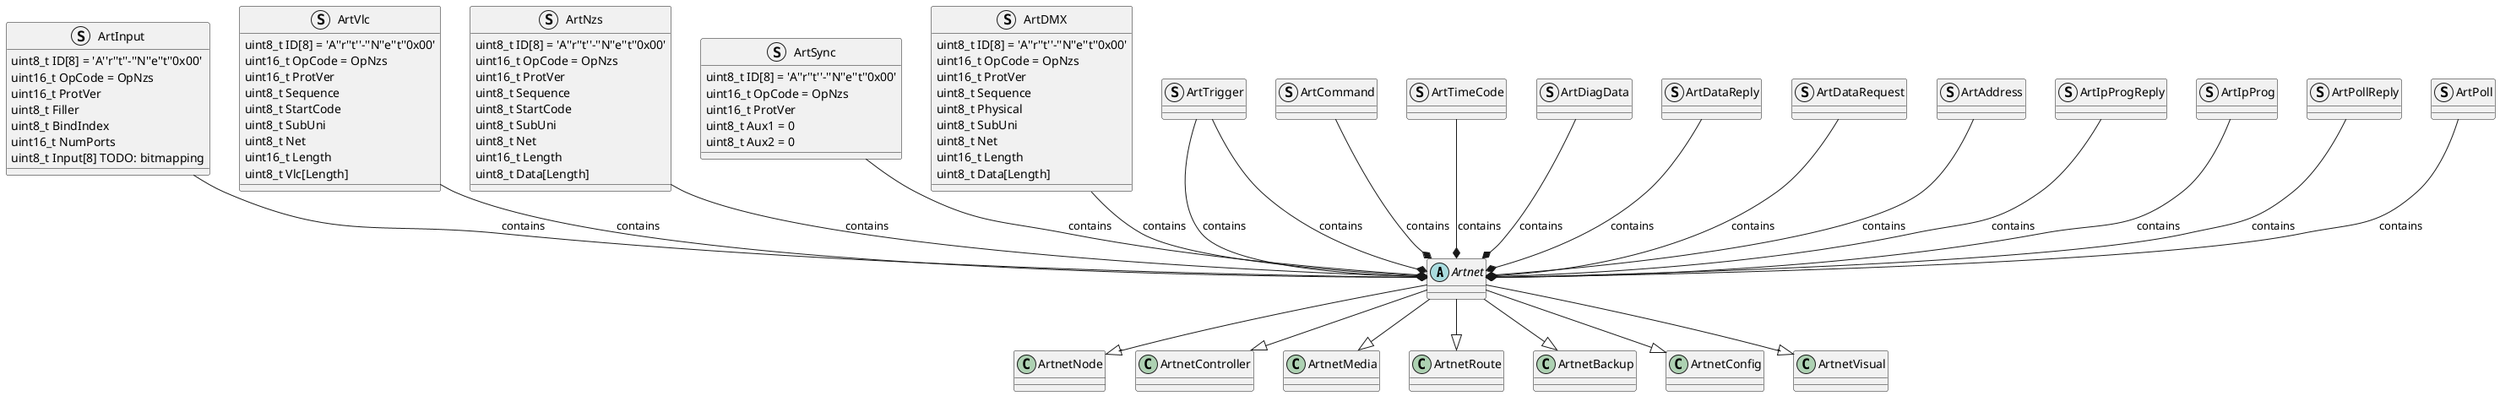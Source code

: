 @startuml classDiagram

abstract class "Artnet" as cl_artnet {
    
    
}
class "ArtnetNode" as cl_node
class "ArtnetController" as cl_controller
class "ArtnetMedia" as cl_media
class "ArtnetRoute" as cl_route
class "ArtnetBackup" as cl_backup
class "ArtnetConfig" as cl_config
class "ArtnetVisual" as cl_visual

struct "ArtPoll" as pkt_artpoll
struct "ArtPollReply" as pkt_artpollreply
struct "ArtIpProg" as pkt_artipprog
struct "ArtIpProgReply" as pkt_artipprogreply
struct "ArtAddress" as pkt_artaddress
struct "ArtDataRequest" as pkt_artdatarequest
struct "ArtDataReply" as pkt_artdatareply
struct "ArtDiagData" as pkt_artdiagdata
struct "ArtTimeCode" as pkt_arttimecode
struct "ArtCommand" as pkt_artcommand
struct "ArtTrigger" as pkt_arttrigger
struct "ArtDMX" as pkt_artdmx{
    uint8_t ID[8] = 'A''r''t''-''N''e''t''0x00'
    uint16_t OpCode = OpNzs
    uint16_t ProtVer
    uint8_t Sequence
    uint8_t Physical
    uint8_t SubUni
    uint8_t Net
    uint16_t Length
    uint8_t Data[Length]
}
struct "ArtSync" as pkt_artsync{
    uint8_t ID[8] = 'A''r''t''-''N''e''t''0x00'
    uint16_t OpCode = OpNzs
    uint16_t ProtVer
    uint8_t Aux1 = 0
    uint8_t Aux2 = 0
}
struct "ArtNzs" as pkt_artnzs{
    uint8_t ID[8] = 'A''r''t''-''N''e''t''0x00'
    uint16_t OpCode = OpNzs
    uint16_t ProtVer
    uint8_t Sequence
    uint8_t StartCode
    uint8_t SubUni
    uint8_t Net
    uint16_t Length
    uint8_t Data[Length]
}
struct "ArtVlc" as pkt_artvlc{
    uint8_t ID[8] = 'A''r''t''-''N''e''t''0x00'
    uint16_t OpCode = OpNzs
    uint16_t ProtVer
    uint8_t Sequence
    uint8_t StartCode
    uint8_t SubUni
    uint8_t Net
    uint16_t Length
    uint8_t Vlc[Length]
}
struct "ArtInput" as pkt_artinput{
    uint8_t ID[8] = 'A''r''t''-''N''e''t''0x00'
    uint16_t OpCode = OpNzs
    uint16_t ProtVer
    uint8_t Filler
    uint8_t BindIndex
    uint16_t NumPorts
    uint8_t Input[8] TODO: bitmapping
}



cl_artnet --|> cl_node
cl_artnet --|> cl_controller
cl_artnet --|> cl_media
cl_artnet --|> cl_route
cl_artnet --|> cl_backup
cl_artnet --|> cl_config
cl_artnet --|> cl_visual


cl_artnet *-u- pkt_artpoll : contains
cl_artnet *-u- pkt_artpollreply : contains
cl_artnet *-u- pkt_artipprog : contains
cl_artnet *-u- pkt_artipprogreply : contains
cl_artnet *-u- pkt_artaddress : contains
cl_artnet *-u- pkt_artdatarequest : contains
cl_artnet *-u- pkt_artdatareply : contains
cl_artnet *-u- pkt_artdiagdata : contains
cl_artnet *-u- pkt_arttimecode : contains
cl_artnet *-u- pkt_artcommand : contains
cl_artnet *-u- pkt_arttrigger : contains
cl_artnet *-u- pkt_arttrigger : contains
cl_artnet *-u- pkt_artdmx : contains
cl_artnet *-u- pkt_artsync : contains
cl_artnet *-u- pkt_artnzs : contains
cl_artnet *-u- pkt_artvlc : contains
cl_artnet *-u- pkt_artinput : contains



@enduml